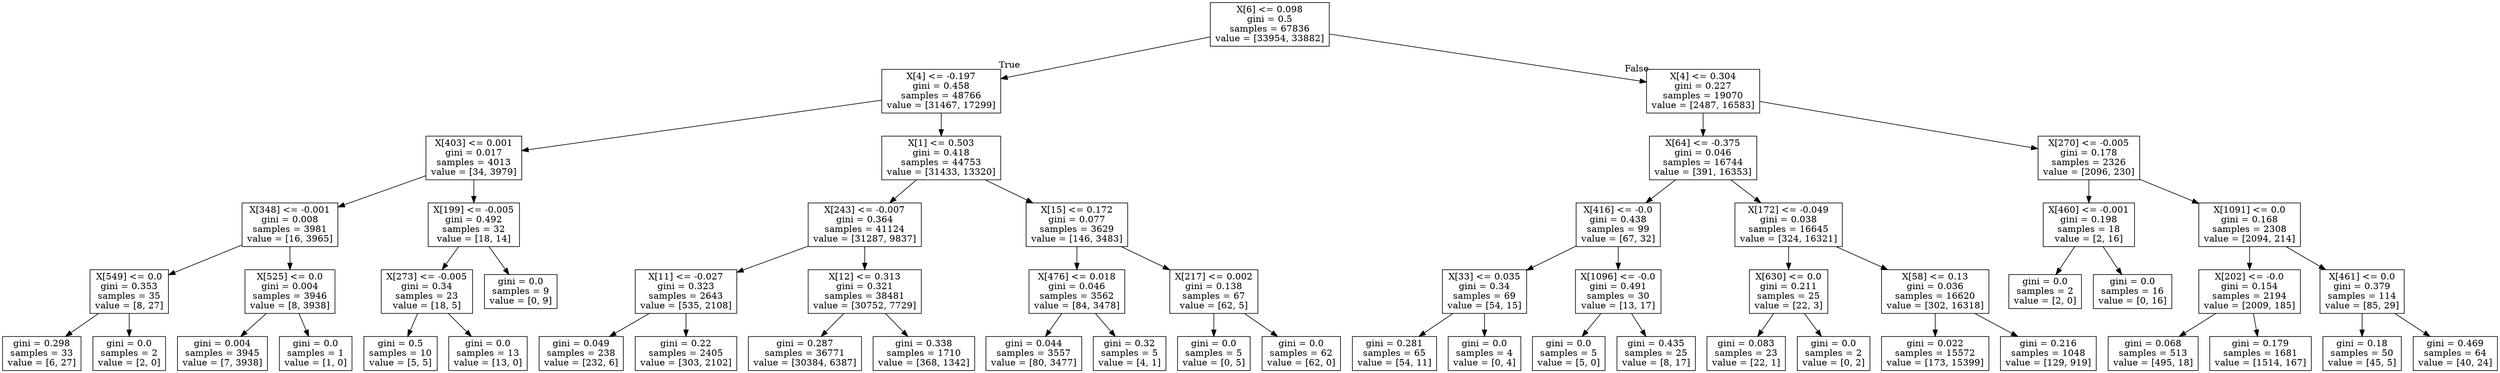 digraph Tree {
node [shape=box] ;
0 [label="X[6] <= 0.098\ngini = 0.5\nsamples = 67836\nvalue = [33954, 33882]"] ;
1 [label="X[4] <= -0.197\ngini = 0.458\nsamples = 48766\nvalue = [31467, 17299]"] ;
0 -> 1 [labeldistance=2.5, labelangle=45, headlabel="True"] ;
2 [label="X[403] <= 0.001\ngini = 0.017\nsamples = 4013\nvalue = [34, 3979]"] ;
1 -> 2 ;
3 [label="X[348] <= -0.001\ngini = 0.008\nsamples = 3981\nvalue = [16, 3965]"] ;
2 -> 3 ;
4 [label="X[549] <= 0.0\ngini = 0.353\nsamples = 35\nvalue = [8, 27]"] ;
3 -> 4 ;
5 [label="gini = 0.298\nsamples = 33\nvalue = [6, 27]"] ;
4 -> 5 ;
6 [label="gini = 0.0\nsamples = 2\nvalue = [2, 0]"] ;
4 -> 6 ;
7 [label="X[525] <= 0.0\ngini = 0.004\nsamples = 3946\nvalue = [8, 3938]"] ;
3 -> 7 ;
8 [label="gini = 0.004\nsamples = 3945\nvalue = [7, 3938]"] ;
7 -> 8 ;
9 [label="gini = 0.0\nsamples = 1\nvalue = [1, 0]"] ;
7 -> 9 ;
10 [label="X[199] <= -0.005\ngini = 0.492\nsamples = 32\nvalue = [18, 14]"] ;
2 -> 10 ;
11 [label="X[273] <= -0.005\ngini = 0.34\nsamples = 23\nvalue = [18, 5]"] ;
10 -> 11 ;
12 [label="gini = 0.5\nsamples = 10\nvalue = [5, 5]"] ;
11 -> 12 ;
13 [label="gini = 0.0\nsamples = 13\nvalue = [13, 0]"] ;
11 -> 13 ;
14 [label="gini = 0.0\nsamples = 9\nvalue = [0, 9]"] ;
10 -> 14 ;
15 [label="X[1] <= 0.503\ngini = 0.418\nsamples = 44753\nvalue = [31433, 13320]"] ;
1 -> 15 ;
16 [label="X[243] <= -0.007\ngini = 0.364\nsamples = 41124\nvalue = [31287, 9837]"] ;
15 -> 16 ;
17 [label="X[11] <= -0.027\ngini = 0.323\nsamples = 2643\nvalue = [535, 2108]"] ;
16 -> 17 ;
18 [label="gini = 0.049\nsamples = 238\nvalue = [232, 6]"] ;
17 -> 18 ;
19 [label="gini = 0.22\nsamples = 2405\nvalue = [303, 2102]"] ;
17 -> 19 ;
20 [label="X[12] <= 0.313\ngini = 0.321\nsamples = 38481\nvalue = [30752, 7729]"] ;
16 -> 20 ;
21 [label="gini = 0.287\nsamples = 36771\nvalue = [30384, 6387]"] ;
20 -> 21 ;
22 [label="gini = 0.338\nsamples = 1710\nvalue = [368, 1342]"] ;
20 -> 22 ;
23 [label="X[15] <= 0.172\ngini = 0.077\nsamples = 3629\nvalue = [146, 3483]"] ;
15 -> 23 ;
24 [label="X[476] <= 0.018\ngini = 0.046\nsamples = 3562\nvalue = [84, 3478]"] ;
23 -> 24 ;
25 [label="gini = 0.044\nsamples = 3557\nvalue = [80, 3477]"] ;
24 -> 25 ;
26 [label="gini = 0.32\nsamples = 5\nvalue = [4, 1]"] ;
24 -> 26 ;
27 [label="X[217] <= 0.002\ngini = 0.138\nsamples = 67\nvalue = [62, 5]"] ;
23 -> 27 ;
28 [label="gini = 0.0\nsamples = 5\nvalue = [0, 5]"] ;
27 -> 28 ;
29 [label="gini = 0.0\nsamples = 62\nvalue = [62, 0]"] ;
27 -> 29 ;
30 [label="X[4] <= 0.304\ngini = 0.227\nsamples = 19070\nvalue = [2487, 16583]"] ;
0 -> 30 [labeldistance=2.5, labelangle=-45, headlabel="False"] ;
31 [label="X[64] <= -0.375\ngini = 0.046\nsamples = 16744\nvalue = [391, 16353]"] ;
30 -> 31 ;
32 [label="X[416] <= -0.0\ngini = 0.438\nsamples = 99\nvalue = [67, 32]"] ;
31 -> 32 ;
33 [label="X[33] <= 0.035\ngini = 0.34\nsamples = 69\nvalue = [54, 15]"] ;
32 -> 33 ;
34 [label="gini = 0.281\nsamples = 65\nvalue = [54, 11]"] ;
33 -> 34 ;
35 [label="gini = 0.0\nsamples = 4\nvalue = [0, 4]"] ;
33 -> 35 ;
36 [label="X[1096] <= -0.0\ngini = 0.491\nsamples = 30\nvalue = [13, 17]"] ;
32 -> 36 ;
37 [label="gini = 0.0\nsamples = 5\nvalue = [5, 0]"] ;
36 -> 37 ;
38 [label="gini = 0.435\nsamples = 25\nvalue = [8, 17]"] ;
36 -> 38 ;
39 [label="X[172] <= -0.049\ngini = 0.038\nsamples = 16645\nvalue = [324, 16321]"] ;
31 -> 39 ;
40 [label="X[630] <= 0.0\ngini = 0.211\nsamples = 25\nvalue = [22, 3]"] ;
39 -> 40 ;
41 [label="gini = 0.083\nsamples = 23\nvalue = [22, 1]"] ;
40 -> 41 ;
42 [label="gini = 0.0\nsamples = 2\nvalue = [0, 2]"] ;
40 -> 42 ;
43 [label="X[58] <= 0.13\ngini = 0.036\nsamples = 16620\nvalue = [302, 16318]"] ;
39 -> 43 ;
44 [label="gini = 0.022\nsamples = 15572\nvalue = [173, 15399]"] ;
43 -> 44 ;
45 [label="gini = 0.216\nsamples = 1048\nvalue = [129, 919]"] ;
43 -> 45 ;
46 [label="X[270] <= -0.005\ngini = 0.178\nsamples = 2326\nvalue = [2096, 230]"] ;
30 -> 46 ;
47 [label="X[460] <= -0.001\ngini = 0.198\nsamples = 18\nvalue = [2, 16]"] ;
46 -> 47 ;
48 [label="gini = 0.0\nsamples = 2\nvalue = [2, 0]"] ;
47 -> 48 ;
49 [label="gini = 0.0\nsamples = 16\nvalue = [0, 16]"] ;
47 -> 49 ;
50 [label="X[1091] <= 0.0\ngini = 0.168\nsamples = 2308\nvalue = [2094, 214]"] ;
46 -> 50 ;
51 [label="X[202] <= -0.0\ngini = 0.154\nsamples = 2194\nvalue = [2009, 185]"] ;
50 -> 51 ;
52 [label="gini = 0.068\nsamples = 513\nvalue = [495, 18]"] ;
51 -> 52 ;
53 [label="gini = 0.179\nsamples = 1681\nvalue = [1514, 167]"] ;
51 -> 53 ;
54 [label="X[461] <= 0.0\ngini = 0.379\nsamples = 114\nvalue = [85, 29]"] ;
50 -> 54 ;
55 [label="gini = 0.18\nsamples = 50\nvalue = [45, 5]"] ;
54 -> 55 ;
56 [label="gini = 0.469\nsamples = 64\nvalue = [40, 24]"] ;
54 -> 56 ;
}